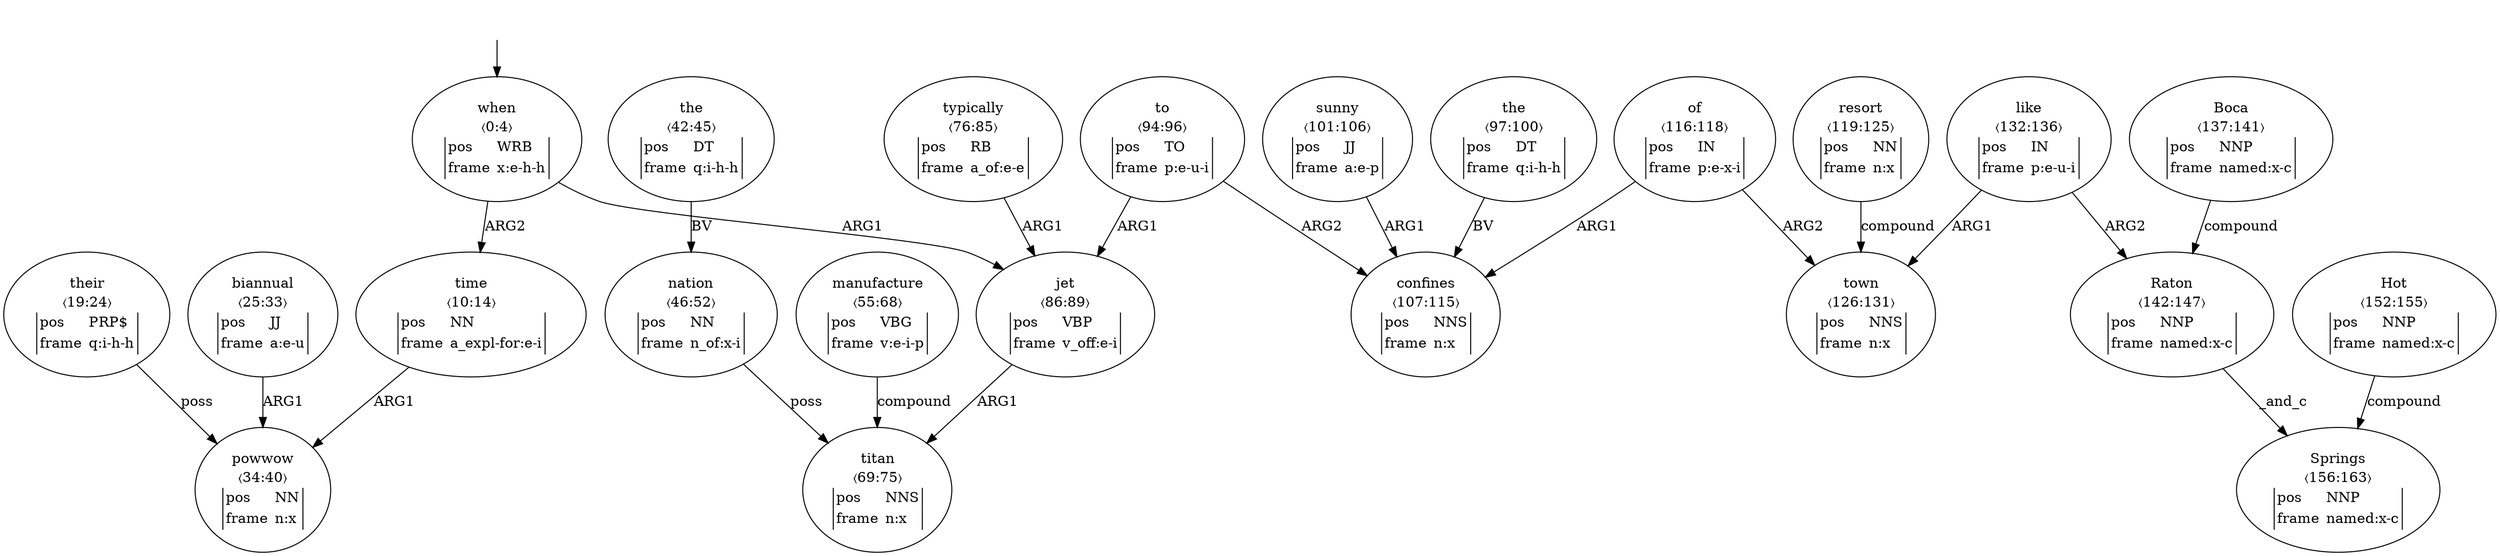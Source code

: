 digraph "20010001" {
  top [ style=invis ];
  top -> 0;
  0 [ label=<<table align="center" border="0" cellspacing="0"><tr><td colspan="2">when</td></tr><tr><td colspan="2">〈0:4〉</td></tr><tr><td sides="l" border="1" align="left">pos</td><td sides="r" border="1" align="left">WRB</td></tr><tr><td sides="l" border="1" align="left">frame</td><td sides="r" border="1" align="left">x:e-h-h</td></tr></table>> ];
  3 [ label=<<table align="center" border="0" cellspacing="0"><tr><td colspan="2">time</td></tr><tr><td colspan="2">〈10:14〉</td></tr><tr><td sides="l" border="1" align="left">pos</td><td sides="r" border="1" align="left">NN</td></tr><tr><td sides="l" border="1" align="left">frame</td><td sides="r" border="1" align="left">a_expl-for:e-i</td></tr></table>> ];
  5 [ label=<<table align="center" border="0" cellspacing="0"><tr><td colspan="2">their</td></tr><tr><td colspan="2">〈19:24〉</td></tr><tr><td sides="l" border="1" align="left">pos</td><td sides="r" border="1" align="left">PRP$</td></tr><tr><td sides="l" border="1" align="left">frame</td><td sides="r" border="1" align="left">q:i-h-h</td></tr></table>> ];
  6 [ label=<<table align="center" border="0" cellspacing="0"><tr><td colspan="2">biannual</td></tr><tr><td colspan="2">〈25:33〉</td></tr><tr><td sides="l" border="1" align="left">pos</td><td sides="r" border="1" align="left">JJ</td></tr><tr><td sides="l" border="1" align="left">frame</td><td sides="r" border="1" align="left">a:e-u</td></tr></table>> ];
  7 [ label=<<table align="center" border="0" cellspacing="0"><tr><td colspan="2">powwow</td></tr><tr><td colspan="2">〈34:40〉</td></tr><tr><td sides="l" border="1" align="left">pos</td><td sides="r" border="1" align="left">NN</td></tr><tr><td sides="l" border="1" align="left">frame</td><td sides="r" border="1" align="left">n:x</td></tr></table>> ];
  9 [ label=<<table align="center" border="0" cellspacing="0"><tr><td colspan="2">the</td></tr><tr><td colspan="2">〈42:45〉</td></tr><tr><td sides="l" border="1" align="left">pos</td><td sides="r" border="1" align="left">DT</td></tr><tr><td sides="l" border="1" align="left">frame</td><td sides="r" border="1" align="left">q:i-h-h</td></tr></table>> ];
  10 [ label=<<table align="center" border="0" cellspacing="0"><tr><td colspan="2">nation</td></tr><tr><td colspan="2">〈46:52〉</td></tr><tr><td sides="l" border="1" align="left">pos</td><td sides="r" border="1" align="left">NN</td></tr><tr><td sides="l" border="1" align="left">frame</td><td sides="r" border="1" align="left">n_of:x-i</td></tr></table>> ];
  12 [ label=<<table align="center" border="0" cellspacing="0"><tr><td colspan="2">manufacture</td></tr><tr><td colspan="2">〈55:68〉</td></tr><tr><td sides="l" border="1" align="left">pos</td><td sides="r" border="1" align="left">VBG</td></tr><tr><td sides="l" border="1" align="left">frame</td><td sides="r" border="1" align="left">v:e-i-p</td></tr></table>> ];
  13 [ label=<<table align="center" border="0" cellspacing="0"><tr><td colspan="2">titan</td></tr><tr><td colspan="2">〈69:75〉</td></tr><tr><td sides="l" border="1" align="left">pos</td><td sides="r" border="1" align="left">NNS</td></tr><tr><td sides="l" border="1" align="left">frame</td><td sides="r" border="1" align="left">n:x</td></tr></table>> ];
  14 [ label=<<table align="center" border="0" cellspacing="0"><tr><td colspan="2">typically</td></tr><tr><td colspan="2">〈76:85〉</td></tr><tr><td sides="l" border="1" align="left">pos</td><td sides="r" border="1" align="left">RB</td></tr><tr><td sides="l" border="1" align="left">frame</td><td sides="r" border="1" align="left">a_of:e-e</td></tr></table>> ];
  15 [ label=<<table align="center" border="0" cellspacing="0"><tr><td colspan="2">jet</td></tr><tr><td colspan="2">〈86:89〉</td></tr><tr><td sides="l" border="1" align="left">pos</td><td sides="r" border="1" align="left">VBP</td></tr><tr><td sides="l" border="1" align="left">frame</td><td sides="r" border="1" align="left">v_off:e-i</td></tr></table>> ];
  17 [ label=<<table align="center" border="0" cellspacing="0"><tr><td colspan="2">to</td></tr><tr><td colspan="2">〈94:96〉</td></tr><tr><td sides="l" border="1" align="left">pos</td><td sides="r" border="1" align="left">TO</td></tr><tr><td sides="l" border="1" align="left">frame</td><td sides="r" border="1" align="left">p:e-u-i</td></tr></table>> ];
  18 [ label=<<table align="center" border="0" cellspacing="0"><tr><td colspan="2">the</td></tr><tr><td colspan="2">〈97:100〉</td></tr><tr><td sides="l" border="1" align="left">pos</td><td sides="r" border="1" align="left">DT</td></tr><tr><td sides="l" border="1" align="left">frame</td><td sides="r" border="1" align="left">q:i-h-h</td></tr></table>> ];
  19 [ label=<<table align="center" border="0" cellspacing="0"><tr><td colspan="2">sunny</td></tr><tr><td colspan="2">〈101:106〉</td></tr><tr><td sides="l" border="1" align="left">pos</td><td sides="r" border="1" align="left">JJ</td></tr><tr><td sides="l" border="1" align="left">frame</td><td sides="r" border="1" align="left">a:e-p</td></tr></table>> ];
  20 [ label=<<table align="center" border="0" cellspacing="0"><tr><td colspan="2">confines</td></tr><tr><td colspan="2">〈107:115〉</td></tr><tr><td sides="l" border="1" align="left">pos</td><td sides="r" border="1" align="left">NNS</td></tr><tr><td sides="l" border="1" align="left">frame</td><td sides="r" border="1" align="left">n:x</td></tr></table>> ];
  21 [ label=<<table align="center" border="0" cellspacing="0"><tr><td colspan="2">of</td></tr><tr><td colspan="2">〈116:118〉</td></tr><tr><td sides="l" border="1" align="left">pos</td><td sides="r" border="1" align="left">IN</td></tr><tr><td sides="l" border="1" align="left">frame</td><td sides="r" border="1" align="left">p:e-x-i</td></tr></table>> ];
  22 [ label=<<table align="center" border="0" cellspacing="0"><tr><td colspan="2">resort</td></tr><tr><td colspan="2">〈119:125〉</td></tr><tr><td sides="l" border="1" align="left">pos</td><td sides="r" border="1" align="left">NN</td></tr><tr><td sides="l" border="1" align="left">frame</td><td sides="r" border="1" align="left">n:x</td></tr></table>> ];
  23 [ label=<<table align="center" border="0" cellspacing="0"><tr><td colspan="2">town</td></tr><tr><td colspan="2">〈126:131〉</td></tr><tr><td sides="l" border="1" align="left">pos</td><td sides="r" border="1" align="left">NNS</td></tr><tr><td sides="l" border="1" align="left">frame</td><td sides="r" border="1" align="left">n:x</td></tr></table>> ];
  24 [ label=<<table align="center" border="0" cellspacing="0"><tr><td colspan="2">like</td></tr><tr><td colspan="2">〈132:136〉</td></tr><tr><td sides="l" border="1" align="left">pos</td><td sides="r" border="1" align="left">IN</td></tr><tr><td sides="l" border="1" align="left">frame</td><td sides="r" border="1" align="left">p:e-u-i</td></tr></table>> ];
  25 [ label=<<table align="center" border="0" cellspacing="0"><tr><td colspan="2">Boca</td></tr><tr><td colspan="2">〈137:141〉</td></tr><tr><td sides="l" border="1" align="left">pos</td><td sides="r" border="1" align="left">NNP</td></tr><tr><td sides="l" border="1" align="left">frame</td><td sides="r" border="1" align="left">named:x-c</td></tr></table>> ];
  26 [ label=<<table align="center" border="0" cellspacing="0"><tr><td colspan="2">Raton</td></tr><tr><td colspan="2">〈142:147〉</td></tr><tr><td sides="l" border="1" align="left">pos</td><td sides="r" border="1" align="left">NNP</td></tr><tr><td sides="l" border="1" align="left">frame</td><td sides="r" border="1" align="left">named:x-c</td></tr></table>> ];
  28 [ label=<<table align="center" border="0" cellspacing="0"><tr><td colspan="2">Hot</td></tr><tr><td colspan="2">〈152:155〉</td></tr><tr><td sides="l" border="1" align="left">pos</td><td sides="r" border="1" align="left">NNP</td></tr><tr><td sides="l" border="1" align="left">frame</td><td sides="r" border="1" align="left">named:x-c</td></tr></table>> ];
  29 [ label=<<table align="center" border="0" cellspacing="0"><tr><td colspan="2">Springs</td></tr><tr><td colspan="2">〈156:163〉</td></tr><tr><td sides="l" border="1" align="left">pos</td><td sides="r" border="1" align="left">NNP</td></tr><tr><td sides="l" border="1" align="left">frame</td><td sides="r" border="1" align="left">named:x-c</td></tr></table>> ];
  19 -> 20 [ label="ARG1" ];
  28 -> 29 [ label="compound" ];
  21 -> 20 [ label="ARG1" ];
  5 -> 7 [ label="poss" ];
  15 -> 13 [ label="ARG1" ];
  25 -> 26 [ label="compound" ];
  18 -> 20 [ label="BV" ];
  17 -> 15 [ label="ARG1" ];
  22 -> 23 [ label="compound" ];
  17 -> 20 [ label="ARG2" ];
  0 -> 3 [ label="ARG2" ];
  14 -> 15 [ label="ARG1" ];
  24 -> 26 [ label="ARG2" ];
  3 -> 7 [ label="ARG1" ];
  0 -> 15 [ label="ARG1" ];
  21 -> 23 [ label="ARG2" ];
  6 -> 7 [ label="ARG1" ];
  10 -> 13 [ label="poss" ];
  9 -> 10 [ label="BV" ];
  12 -> 13 [ label="compound" ];
  24 -> 23 [ label="ARG1" ];
  26 -> 29 [ label="_and_c" ];
}

